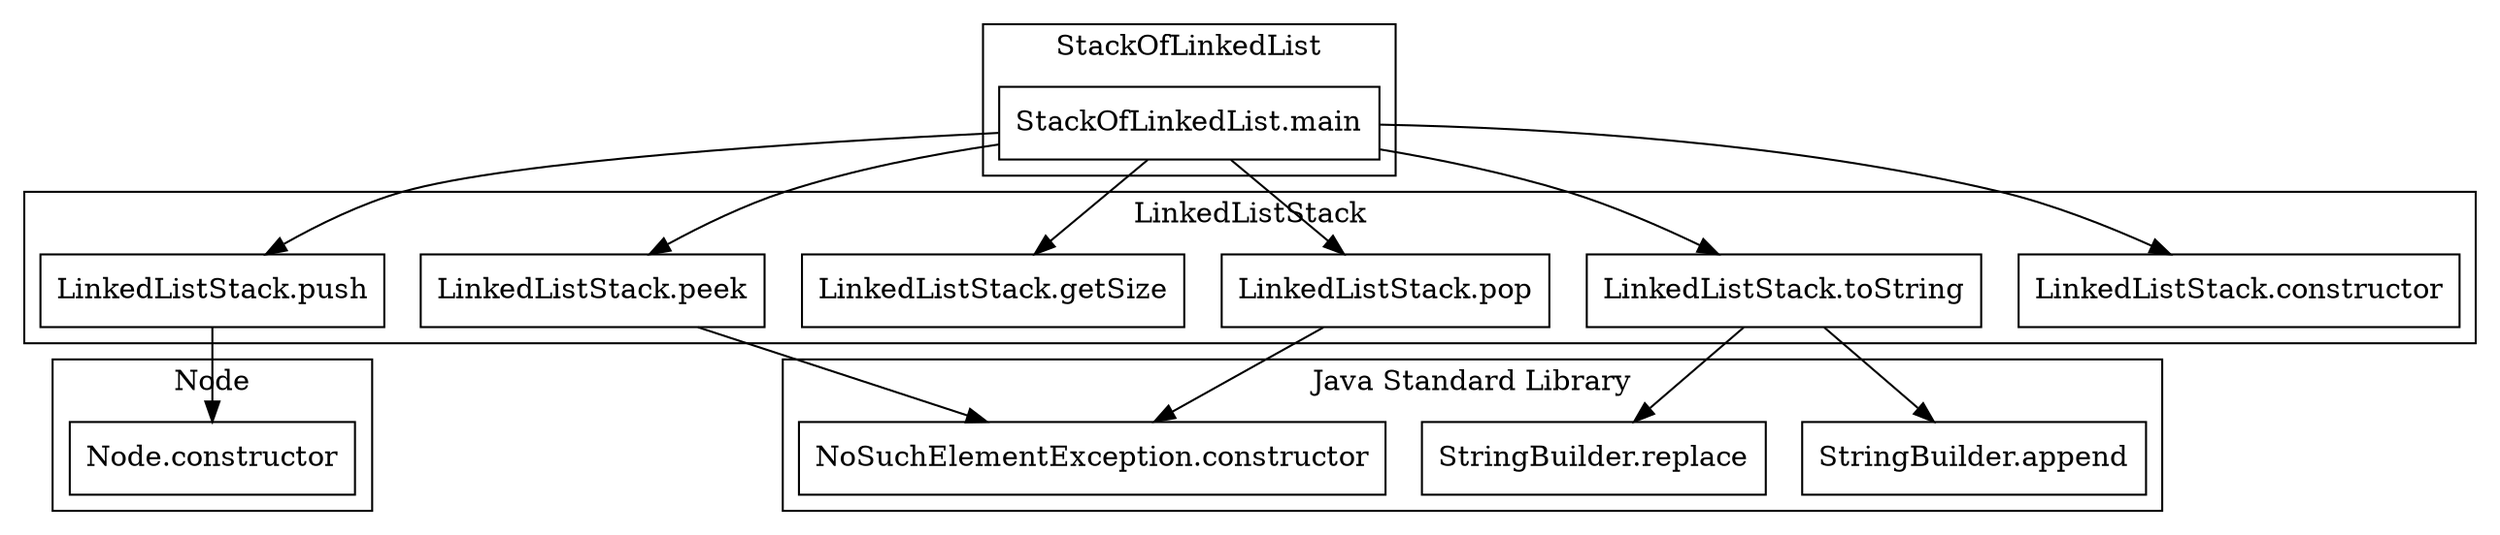 digraph CallGraph {
    rankdir=TD;
    node [shape=box];
    
    // StackOfLinkedList class
    "StackOfLinkedList.main" -> "LinkedListStack.constructor";
    "StackOfLinkedList.main" -> "LinkedListStack.push";
    "StackOfLinkedList.main" -> "LinkedListStack.toString";
    "StackOfLinkedList.main" -> "LinkedListStack.getSize";
    "StackOfLinkedList.main" -> "LinkedListStack.pop";
    "StackOfLinkedList.main" -> "LinkedListStack.peek";
    
    // LinkedListStack class
    "LinkedListStack.push" -> "Node.constructor";
    "LinkedListStack.toString" -> "StringBuilder.append";
    "LinkedListStack.toString" -> "StringBuilder.replace";
    "LinkedListStack.pop" -> "NoSuchElementException.constructor";
    "LinkedListStack.peek" -> "NoSuchElementException.constructor";
    
    // Subgraphs for logical grouping
    subgraph cluster_0 {
        label = "StackOfLinkedList";
        "StackOfLinkedList.main";
    }
    
    subgraph cluster_1 {
        label = "LinkedListStack";
        "LinkedListStack.constructor";
        "LinkedListStack.push";
        "LinkedListStack.toString";
        "LinkedListStack.getSize";
        "LinkedListStack.pop";
        "LinkedListStack.peek";
    }
    
    subgraph cluster_2 {
        label = "Node";
        "Node.constructor";
    }
    
    subgraph cluster_3 {
        label = "Java Standard Library";
        "StringBuilder.append";
        "StringBuilder.replace";
        "NoSuchElementException.constructor";
    }
}
